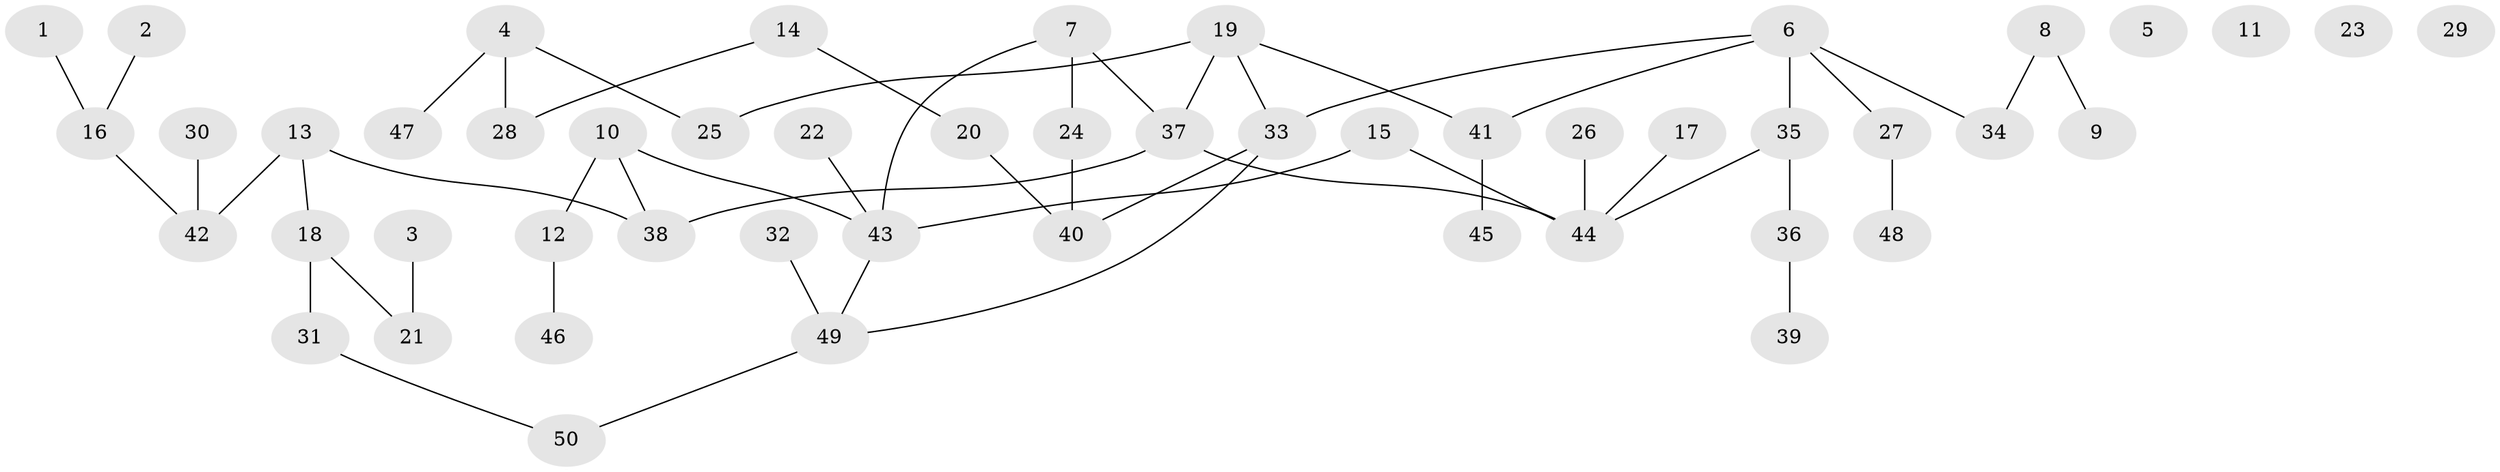 // Generated by graph-tools (version 1.1) at 2025/38/03/09/25 04:38:48]
// undirected, 50 vertices, 53 edges
graph export_dot {
graph [start="1"]
  node [color=gray90,style=filled];
  1;
  2;
  3;
  4;
  5;
  6;
  7;
  8;
  9;
  10;
  11;
  12;
  13;
  14;
  15;
  16;
  17;
  18;
  19;
  20;
  21;
  22;
  23;
  24;
  25;
  26;
  27;
  28;
  29;
  30;
  31;
  32;
  33;
  34;
  35;
  36;
  37;
  38;
  39;
  40;
  41;
  42;
  43;
  44;
  45;
  46;
  47;
  48;
  49;
  50;
  1 -- 16;
  2 -- 16;
  3 -- 21;
  4 -- 25;
  4 -- 28;
  4 -- 47;
  6 -- 27;
  6 -- 33;
  6 -- 34;
  6 -- 35;
  6 -- 41;
  7 -- 24;
  7 -- 37;
  7 -- 43;
  8 -- 9;
  8 -- 34;
  10 -- 12;
  10 -- 38;
  10 -- 43;
  12 -- 46;
  13 -- 18;
  13 -- 38;
  13 -- 42;
  14 -- 20;
  14 -- 28;
  15 -- 43;
  15 -- 44;
  16 -- 42;
  17 -- 44;
  18 -- 21;
  18 -- 31;
  19 -- 25;
  19 -- 33;
  19 -- 37;
  19 -- 41;
  20 -- 40;
  22 -- 43;
  24 -- 40;
  26 -- 44;
  27 -- 48;
  30 -- 42;
  31 -- 50;
  32 -- 49;
  33 -- 40;
  33 -- 49;
  35 -- 36;
  35 -- 44;
  36 -- 39;
  37 -- 38;
  37 -- 44;
  41 -- 45;
  43 -- 49;
  49 -- 50;
}
